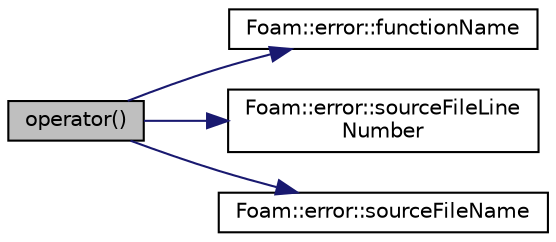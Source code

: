 digraph "operator()"
{
  bgcolor="transparent";
  edge [fontname="Helvetica",fontsize="10",labelfontname="Helvetica",labelfontsize="10"];
  node [fontname="Helvetica",fontsize="10",shape=record];
  rankdir="LR";
  Node1 [label="operator()",height=0.2,width=0.4,color="black", fillcolor="grey75", style="filled", fontcolor="black"];
  Node1 -> Node2 [color="midnightblue",fontsize="10",style="solid",fontname="Helvetica"];
  Node2 [label="Foam::error::functionName",height=0.2,width=0.4,color="black",URL="$a00685.html#a31d3076007182696c6efe34d0bc186c1"];
  Node1 -> Node3 [color="midnightblue",fontsize="10",style="solid",fontname="Helvetica"];
  Node3 [label="Foam::error::sourceFileLine\lNumber",height=0.2,width=0.4,color="black",URL="$a00685.html#a93a44c924c66f5d8117aabfe117da7b7"];
  Node1 -> Node4 [color="midnightblue",fontsize="10",style="solid",fontname="Helvetica"];
  Node4 [label="Foam::error::sourceFileName",height=0.2,width=0.4,color="black",URL="$a00685.html#a5640f2429df51f0923a0793fdc1d0364"];
}
